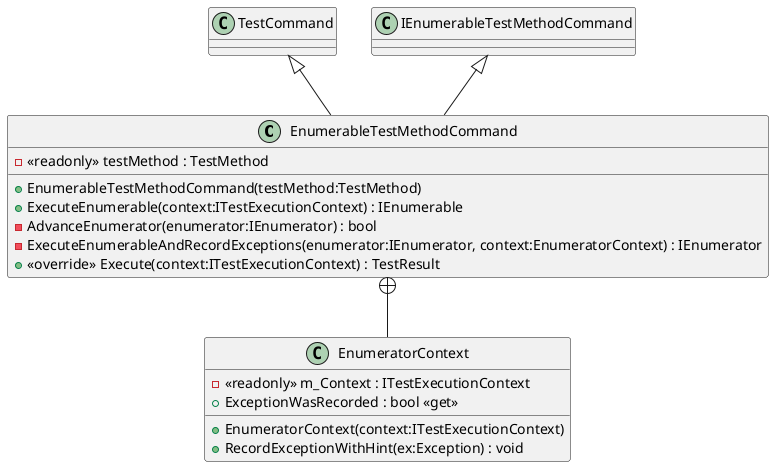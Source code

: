 @startuml
class EnumerableTestMethodCommand {
    - <<readonly>> testMethod : TestMethod
    + EnumerableTestMethodCommand(testMethod:TestMethod)
    + ExecuteEnumerable(context:ITestExecutionContext) : IEnumerable
    - AdvanceEnumerator(enumerator:IEnumerator) : bool
    - ExecuteEnumerableAndRecordExceptions(enumerator:IEnumerator, context:EnumeratorContext) : IEnumerator
    + <<override>> Execute(context:ITestExecutionContext) : TestResult
}
class EnumeratorContext {
    - <<readonly>> m_Context : ITestExecutionContext
    + EnumeratorContext(context:ITestExecutionContext)
    + ExceptionWasRecorded : bool <<get>>
    + RecordExceptionWithHint(ex:Exception) : void
}
TestCommand <|-- EnumerableTestMethodCommand
IEnumerableTestMethodCommand <|-- EnumerableTestMethodCommand
EnumerableTestMethodCommand +-- EnumeratorContext
@enduml
